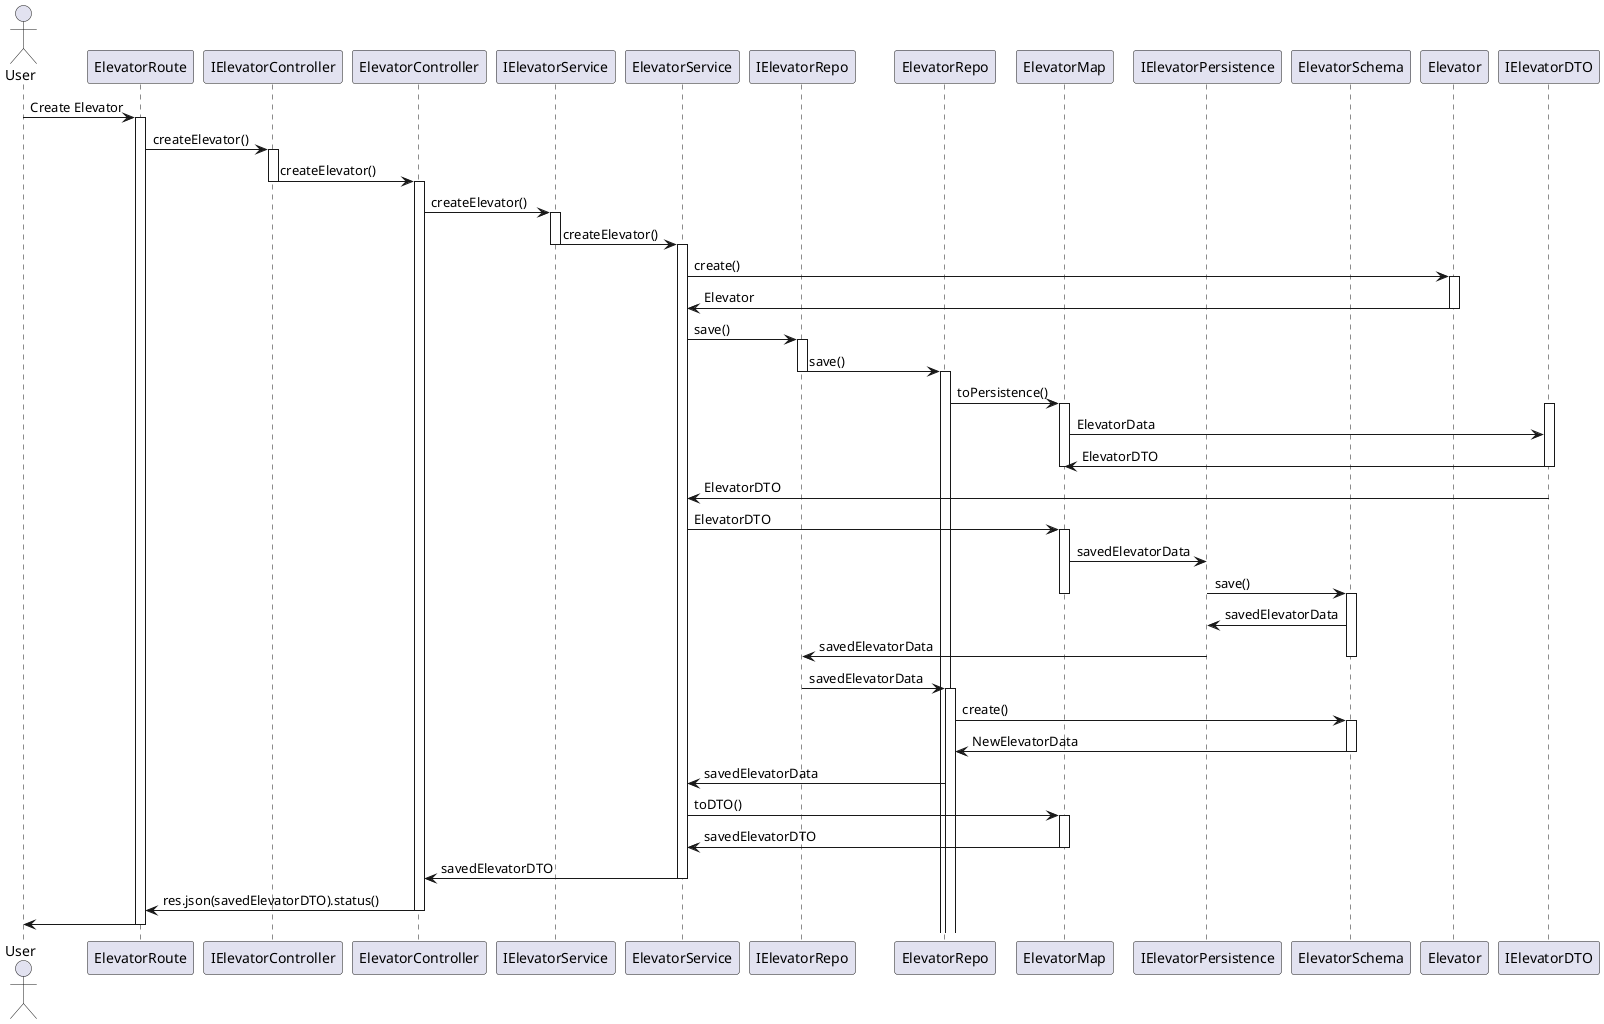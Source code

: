@startuml
!define ACTOR class

actor User

participant ElevatorRoute
participant IElevatorController
participant ElevatorController
participant IElevatorService
participant ElevatorService
participant IElevatorRepo
participant ElevatorRepo
participant ElevatorMap
participant IElevatorPersistence
participant ElevatorSchema
participant Elevator
participant IElevatorDTO

User -> ElevatorRoute: Create Elevator
activate ElevatorRoute
ElevatorRoute -> IElevatorController : createElevator()
activate IElevatorController
IElevatorController -> ElevatorController : createElevator()
deactivate IElevatorController
activate ElevatorController
ElevatorController -> IElevatorService : createElevator()
activate IElevatorService
IElevatorService -> ElevatorService : createElevator()
deactivate IElevatorService
activate ElevatorService
ElevatorService -> Elevator : create()
activate Elevator
Elevator -> ElevatorService : Elevator
deactivate Elevator
ElevatorService -> IElevatorRepo: save()
activate IElevatorRepo
IElevatorRepo -> ElevatorRepo : save()
deactivate IElevatorRepo
activate ElevatorRepo
ElevatorRepo -> ElevatorMap : toPersistence()
activate ElevatorMap
activate IElevatorDTO
ElevatorMap -> IElevatorDTO : ElevatorData
IElevatorDTO -> ElevatorMap : ElevatorDTO
deactivate IElevatorDTO
deactivate ElevatorMap
IElevatorDTO -> ElevatorService : ElevatorDTO
ElevatorService -> ElevatorMap : ElevatorDTO
activate ElevatorMap
ElevatorMap -> IElevatorPersistence : savedElevatorData
IElevatorPersistence -> ElevatorSchema : save()
deactivate ElevatorMap
activate ElevatorSchema
ElevatorSchema -> IElevatorPersistence : savedElevatorData
IElevatorPersistence -> IElevatorRepo : savedElevatorData
deactivate ElevatorSchema
IElevatorRepo -> ElevatorRepo : savedElevatorData
deactivate IElevatorRepo
activate ElevatorRepo
ElevatorRepo -> ElevatorSchema: create()
activate ElevatorSchema
ElevatorSchema -> ElevatorRepo : NewElevatorData
deactivate ElevatorSchema
ElevatorRepo -> ElevatorService: savedElevatorData
ElevatorService -> ElevatorMap : toDTO()
activate ElevatorMap
ElevatorMap -> ElevatorService : savedElevatorDTO
deactivate ElevatorMap
ElevatorService -> ElevatorController : savedElevatorDTO
deactivate ElevatorService
ElevatorController -> ElevatorRoute : res.json(savedElevatorDTO).status()
deactivate ElevatorController
ElevatorRoute -> User
deactivate ElevatorRoute
@enduml

